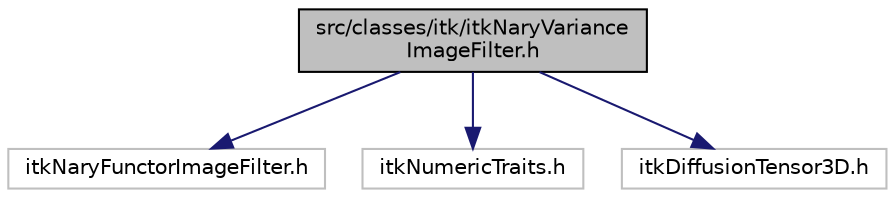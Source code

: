 digraph "src/classes/itk/itkNaryVarianceImageFilter.h"
{
 // LATEX_PDF_SIZE
  edge [fontname="Helvetica",fontsize="10",labelfontname="Helvetica",labelfontsize="10"];
  node [fontname="Helvetica",fontsize="10",shape=record];
  Node0 [label="src/classes/itk/itkNaryVariance\lImageFilter.h",height=0.2,width=0.4,color="black", fillcolor="grey75", style="filled", fontcolor="black",tooltip="Declaration & Implementation of the NaryFunctorImageFilter class."];
  Node0 -> Node1 [color="midnightblue",fontsize="10",style="solid",fontname="Helvetica"];
  Node1 [label="itkNaryFunctorImageFilter.h",height=0.2,width=0.4,color="grey75", fillcolor="white", style="filled",tooltip=" "];
  Node0 -> Node2 [color="midnightblue",fontsize="10",style="solid",fontname="Helvetica"];
  Node2 [label="itkNumericTraits.h",height=0.2,width=0.4,color="grey75", fillcolor="white", style="filled",tooltip=" "];
  Node0 -> Node3 [color="midnightblue",fontsize="10",style="solid",fontname="Helvetica"];
  Node3 [label="itkDiffusionTensor3D.h",height=0.2,width=0.4,color="grey75", fillcolor="white", style="filled",tooltip=" "];
}
